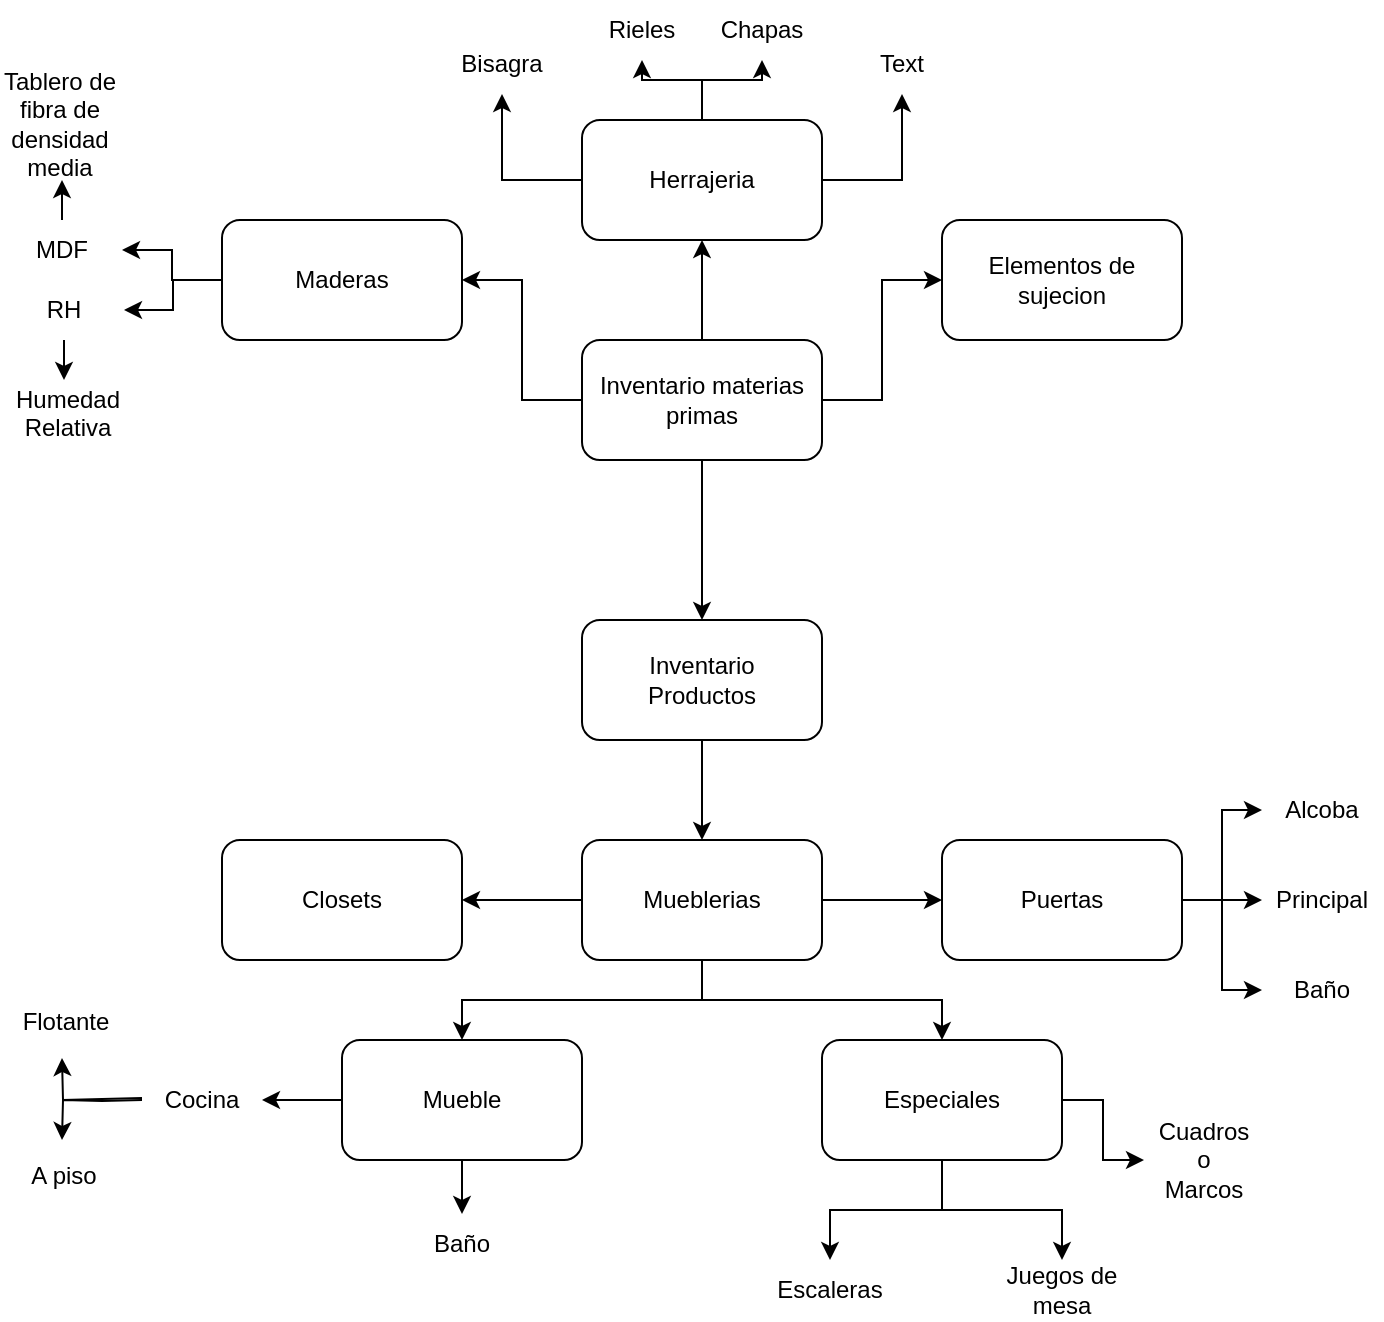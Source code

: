 <mxfile version="21.4.0" type="github">
  <diagram id="C5RBs43oDa-KdzZeNtuy" name="Page-1">
    <mxGraphModel dx="794" dy="386" grid="1" gridSize="10" guides="1" tooltips="1" connect="1" arrows="1" fold="1" page="1" pageScale="1" pageWidth="827" pageHeight="1169" math="0" shadow="0">
      <root>
        <mxCell id="WIyWlLk6GJQsqaUBKTNV-0" />
        <mxCell id="WIyWlLk6GJQsqaUBKTNV-1" parent="WIyWlLk6GJQsqaUBKTNV-0" />
        <mxCell id="c_pt0YBGKiUtGB9aewrk-6" value="" style="edgeStyle=orthogonalEdgeStyle;rounded=0;orthogonalLoop=1;jettySize=auto;html=1;" edge="1" parent="WIyWlLk6GJQsqaUBKTNV-1" source="c_pt0YBGKiUtGB9aewrk-4" target="c_pt0YBGKiUtGB9aewrk-5">
          <mxGeometry relative="1" as="geometry" />
        </mxCell>
        <mxCell id="c_pt0YBGKiUtGB9aewrk-12" style="edgeStyle=orthogonalEdgeStyle;rounded=0;orthogonalLoop=1;jettySize=auto;html=1;" edge="1" parent="WIyWlLk6GJQsqaUBKTNV-1" source="c_pt0YBGKiUtGB9aewrk-4" target="c_pt0YBGKiUtGB9aewrk-18">
          <mxGeometry relative="1" as="geometry">
            <mxPoint x="200" y="230" as="targetPoint" />
          </mxGeometry>
        </mxCell>
        <mxCell id="c_pt0YBGKiUtGB9aewrk-13" style="edgeStyle=orthogonalEdgeStyle;rounded=0;orthogonalLoop=1;jettySize=auto;html=1;" edge="1" parent="WIyWlLk6GJQsqaUBKTNV-1" source="c_pt0YBGKiUtGB9aewrk-4" target="c_pt0YBGKiUtGB9aewrk-14">
          <mxGeometry relative="1" as="geometry">
            <mxPoint x="560" y="230" as="targetPoint" />
          </mxGeometry>
        </mxCell>
        <mxCell id="c_pt0YBGKiUtGB9aewrk-16" style="edgeStyle=orthogonalEdgeStyle;rounded=0;orthogonalLoop=1;jettySize=auto;html=1;" edge="1" parent="WIyWlLk6GJQsqaUBKTNV-1" source="c_pt0YBGKiUtGB9aewrk-4" target="c_pt0YBGKiUtGB9aewrk-17">
          <mxGeometry relative="1" as="geometry">
            <mxPoint x="380" y="180" as="targetPoint" />
          </mxGeometry>
        </mxCell>
        <mxCell id="c_pt0YBGKiUtGB9aewrk-4" value="Inventario materias primas" style="rounded=1;whiteSpace=wrap;html=1;" vertex="1" parent="WIyWlLk6GJQsqaUBKTNV-1">
          <mxGeometry x="320" y="260" width="120" height="60" as="geometry" />
        </mxCell>
        <mxCell id="c_pt0YBGKiUtGB9aewrk-7" style="edgeStyle=orthogonalEdgeStyle;rounded=0;orthogonalLoop=1;jettySize=auto;html=1;" edge="1" parent="WIyWlLk6GJQsqaUBKTNV-1" source="c_pt0YBGKiUtGB9aewrk-5" target="c_pt0YBGKiUtGB9aewrk-19">
          <mxGeometry relative="1" as="geometry">
            <mxPoint x="380" y="540" as="targetPoint" />
          </mxGeometry>
        </mxCell>
        <mxCell id="c_pt0YBGKiUtGB9aewrk-5" value="&lt;div&gt;Inventario&lt;/div&gt;&lt;div&gt;Productos&lt;br&gt;&lt;/div&gt;" style="whiteSpace=wrap;html=1;rounded=1;" vertex="1" parent="WIyWlLk6GJQsqaUBKTNV-1">
          <mxGeometry x="320" y="400" width="120" height="60" as="geometry" />
        </mxCell>
        <mxCell id="c_pt0YBGKiUtGB9aewrk-14" value="&lt;div&gt;Elementos de sujecion&lt;/div&gt;" style="rounded=1;whiteSpace=wrap;html=1;" vertex="1" parent="WIyWlLk6GJQsqaUBKTNV-1">
          <mxGeometry x="500" y="200" width="120" height="60" as="geometry" />
        </mxCell>
        <mxCell id="c_pt0YBGKiUtGB9aewrk-114" style="edgeStyle=orthogonalEdgeStyle;rounded=0;orthogonalLoop=1;jettySize=auto;html=1;entryX=0.5;entryY=1;entryDx=0;entryDy=0;" edge="1" parent="WIyWlLk6GJQsqaUBKTNV-1" source="c_pt0YBGKiUtGB9aewrk-17" target="c_pt0YBGKiUtGB9aewrk-112">
          <mxGeometry relative="1" as="geometry" />
        </mxCell>
        <mxCell id="c_pt0YBGKiUtGB9aewrk-115" style="edgeStyle=orthogonalEdgeStyle;rounded=0;orthogonalLoop=1;jettySize=auto;html=1;" edge="1" parent="WIyWlLk6GJQsqaUBKTNV-1" source="c_pt0YBGKiUtGB9aewrk-17" target="c_pt0YBGKiUtGB9aewrk-113">
          <mxGeometry relative="1" as="geometry" />
        </mxCell>
        <mxCell id="c_pt0YBGKiUtGB9aewrk-117" style="edgeStyle=orthogonalEdgeStyle;rounded=0;orthogonalLoop=1;jettySize=auto;html=1;" edge="1" parent="WIyWlLk6GJQsqaUBKTNV-1" source="c_pt0YBGKiUtGB9aewrk-17" target="c_pt0YBGKiUtGB9aewrk-116">
          <mxGeometry relative="1" as="geometry" />
        </mxCell>
        <mxCell id="c_pt0YBGKiUtGB9aewrk-119" style="edgeStyle=orthogonalEdgeStyle;rounded=0;orthogonalLoop=1;jettySize=auto;html=1;entryX=0.5;entryY=1;entryDx=0;entryDy=0;" edge="1" parent="WIyWlLk6GJQsqaUBKTNV-1" source="c_pt0YBGKiUtGB9aewrk-17" target="c_pt0YBGKiUtGB9aewrk-118">
          <mxGeometry relative="1" as="geometry" />
        </mxCell>
        <mxCell id="c_pt0YBGKiUtGB9aewrk-17" value="Herrajeria" style="rounded=1;whiteSpace=wrap;html=1;" vertex="1" parent="WIyWlLk6GJQsqaUBKTNV-1">
          <mxGeometry x="320" y="150" width="120" height="60" as="geometry" />
        </mxCell>
        <mxCell id="c_pt0YBGKiUtGB9aewrk-100" style="edgeStyle=orthogonalEdgeStyle;rounded=0;orthogonalLoop=1;jettySize=auto;html=1;" edge="1" parent="WIyWlLk6GJQsqaUBKTNV-1" source="c_pt0YBGKiUtGB9aewrk-18" target="c_pt0YBGKiUtGB9aewrk-99">
          <mxGeometry relative="1" as="geometry" />
        </mxCell>
        <mxCell id="c_pt0YBGKiUtGB9aewrk-101" style="edgeStyle=orthogonalEdgeStyle;rounded=0;orthogonalLoop=1;jettySize=auto;html=1;" edge="1" parent="WIyWlLk6GJQsqaUBKTNV-1" source="c_pt0YBGKiUtGB9aewrk-18" target="c_pt0YBGKiUtGB9aewrk-98">
          <mxGeometry relative="1" as="geometry" />
        </mxCell>
        <mxCell id="c_pt0YBGKiUtGB9aewrk-18" value="Maderas" style="rounded=1;whiteSpace=wrap;html=1;" vertex="1" parent="WIyWlLk6GJQsqaUBKTNV-1">
          <mxGeometry x="140" y="200" width="120" height="60" as="geometry" />
        </mxCell>
        <mxCell id="c_pt0YBGKiUtGB9aewrk-26" style="edgeStyle=orthogonalEdgeStyle;rounded=0;orthogonalLoop=1;jettySize=auto;html=1;" edge="1" parent="WIyWlLk6GJQsqaUBKTNV-1">
          <mxGeometry relative="1" as="geometry">
            <mxPoint x="500" y="540" as="targetPoint" />
            <mxPoint x="440" y="540" as="sourcePoint" />
          </mxGeometry>
        </mxCell>
        <mxCell id="c_pt0YBGKiUtGB9aewrk-27" style="edgeStyle=orthogonalEdgeStyle;rounded=0;orthogonalLoop=1;jettySize=auto;html=1;" edge="1" parent="WIyWlLk6GJQsqaUBKTNV-1" source="c_pt0YBGKiUtGB9aewrk-19">
          <mxGeometry relative="1" as="geometry">
            <mxPoint x="260" y="540" as="targetPoint" />
          </mxGeometry>
        </mxCell>
        <mxCell id="c_pt0YBGKiUtGB9aewrk-40" style="edgeStyle=orthogonalEdgeStyle;rounded=0;orthogonalLoop=1;jettySize=auto;html=1;" edge="1" parent="WIyWlLk6GJQsqaUBKTNV-1" source="c_pt0YBGKiUtGB9aewrk-19" target="c_pt0YBGKiUtGB9aewrk-38">
          <mxGeometry relative="1" as="geometry" />
        </mxCell>
        <mxCell id="c_pt0YBGKiUtGB9aewrk-41" style="edgeStyle=orthogonalEdgeStyle;rounded=0;orthogonalLoop=1;jettySize=auto;html=1;entryX=0.5;entryY=0;entryDx=0;entryDy=0;" edge="1" parent="WIyWlLk6GJQsqaUBKTNV-1" source="c_pt0YBGKiUtGB9aewrk-19" target="c_pt0YBGKiUtGB9aewrk-39">
          <mxGeometry relative="1" as="geometry" />
        </mxCell>
        <mxCell id="c_pt0YBGKiUtGB9aewrk-19" value="Mueblerias" style="rounded=1;whiteSpace=wrap;html=1;" vertex="1" parent="WIyWlLk6GJQsqaUBKTNV-1">
          <mxGeometry x="320" y="510" width="120" height="60" as="geometry" />
        </mxCell>
        <mxCell id="c_pt0YBGKiUtGB9aewrk-65" style="edgeStyle=orthogonalEdgeStyle;rounded=0;orthogonalLoop=1;jettySize=auto;html=1;entryX=0;entryY=0.5;entryDx=0;entryDy=0;" edge="1" parent="WIyWlLk6GJQsqaUBKTNV-1" source="c_pt0YBGKiUtGB9aewrk-32" target="c_pt0YBGKiUtGB9aewrk-64">
          <mxGeometry relative="1" as="geometry" />
        </mxCell>
        <mxCell id="c_pt0YBGKiUtGB9aewrk-68" style="edgeStyle=orthogonalEdgeStyle;rounded=0;orthogonalLoop=1;jettySize=auto;html=1;entryX=0;entryY=0.5;entryDx=0;entryDy=0;" edge="1" parent="WIyWlLk6GJQsqaUBKTNV-1" source="c_pt0YBGKiUtGB9aewrk-32" target="c_pt0YBGKiUtGB9aewrk-67">
          <mxGeometry relative="1" as="geometry" />
        </mxCell>
        <mxCell id="c_pt0YBGKiUtGB9aewrk-70" style="edgeStyle=orthogonalEdgeStyle;rounded=0;orthogonalLoop=1;jettySize=auto;html=1;entryX=0;entryY=0.5;entryDx=0;entryDy=0;" edge="1" parent="WIyWlLk6GJQsqaUBKTNV-1" source="c_pt0YBGKiUtGB9aewrk-32" target="c_pt0YBGKiUtGB9aewrk-69">
          <mxGeometry relative="1" as="geometry" />
        </mxCell>
        <mxCell id="c_pt0YBGKiUtGB9aewrk-32" value="&lt;div&gt;Puertas&lt;/div&gt;" style="rounded=1;whiteSpace=wrap;html=1;" vertex="1" parent="WIyWlLk6GJQsqaUBKTNV-1">
          <mxGeometry x="500" y="510" width="120" height="60" as="geometry" />
        </mxCell>
        <mxCell id="c_pt0YBGKiUtGB9aewrk-34" value="Closets" style="rounded=1;whiteSpace=wrap;html=1;" vertex="1" parent="WIyWlLk6GJQsqaUBKTNV-1">
          <mxGeometry x="140" y="510" width="120" height="60" as="geometry" />
        </mxCell>
        <mxCell id="c_pt0YBGKiUtGB9aewrk-72" style="edgeStyle=orthogonalEdgeStyle;rounded=0;orthogonalLoop=1;jettySize=auto;html=1;" edge="1" parent="WIyWlLk6GJQsqaUBKTNV-1" source="c_pt0YBGKiUtGB9aewrk-38" target="c_pt0YBGKiUtGB9aewrk-71">
          <mxGeometry relative="1" as="geometry" />
        </mxCell>
        <mxCell id="c_pt0YBGKiUtGB9aewrk-89" style="edgeStyle=orthogonalEdgeStyle;rounded=0;orthogonalLoop=1;jettySize=auto;html=1;entryX=0.5;entryY=0;entryDx=0;entryDy=0;" edge="1" parent="WIyWlLk6GJQsqaUBKTNV-1" source="c_pt0YBGKiUtGB9aewrk-38" target="c_pt0YBGKiUtGB9aewrk-77">
          <mxGeometry relative="1" as="geometry" />
        </mxCell>
        <mxCell id="c_pt0YBGKiUtGB9aewrk-38" value="&lt;div&gt;Mueble&lt;/div&gt;" style="rounded=1;whiteSpace=wrap;html=1;" vertex="1" parent="WIyWlLk6GJQsqaUBKTNV-1">
          <mxGeometry x="200" y="610" width="120" height="60" as="geometry" />
        </mxCell>
        <mxCell id="c_pt0YBGKiUtGB9aewrk-86" style="edgeStyle=orthogonalEdgeStyle;rounded=0;orthogonalLoop=1;jettySize=auto;html=1;entryX=0.5;entryY=0;entryDx=0;entryDy=0;" edge="1" parent="WIyWlLk6GJQsqaUBKTNV-1" source="c_pt0YBGKiUtGB9aewrk-39" target="c_pt0YBGKiUtGB9aewrk-84">
          <mxGeometry relative="1" as="geometry" />
        </mxCell>
        <mxCell id="c_pt0YBGKiUtGB9aewrk-88" style="edgeStyle=orthogonalEdgeStyle;rounded=0;orthogonalLoop=1;jettySize=auto;html=1;entryX=0;entryY=0.5;entryDx=0;entryDy=0;" edge="1" parent="WIyWlLk6GJQsqaUBKTNV-1" source="c_pt0YBGKiUtGB9aewrk-39" target="c_pt0YBGKiUtGB9aewrk-87">
          <mxGeometry relative="1" as="geometry" />
        </mxCell>
        <mxCell id="c_pt0YBGKiUtGB9aewrk-95" style="edgeStyle=orthogonalEdgeStyle;rounded=0;orthogonalLoop=1;jettySize=auto;html=1;" edge="1" parent="WIyWlLk6GJQsqaUBKTNV-1" source="c_pt0YBGKiUtGB9aewrk-39" target="c_pt0YBGKiUtGB9aewrk-83">
          <mxGeometry relative="1" as="geometry" />
        </mxCell>
        <mxCell id="c_pt0YBGKiUtGB9aewrk-39" value="Especiales" style="rounded=1;whiteSpace=wrap;html=1;" vertex="1" parent="WIyWlLk6GJQsqaUBKTNV-1">
          <mxGeometry x="440" y="610" width="120" height="60" as="geometry" />
        </mxCell>
        <mxCell id="c_pt0YBGKiUtGB9aewrk-64" value="Alcoba" style="text;html=1;strokeColor=none;fillColor=none;align=center;verticalAlign=middle;whiteSpace=wrap;rounded=0;" vertex="1" parent="WIyWlLk6GJQsqaUBKTNV-1">
          <mxGeometry x="660" y="480" width="60" height="30" as="geometry" />
        </mxCell>
        <mxCell id="c_pt0YBGKiUtGB9aewrk-67" value="Principal" style="text;html=1;strokeColor=none;fillColor=none;align=center;verticalAlign=middle;whiteSpace=wrap;rounded=0;" vertex="1" parent="WIyWlLk6GJQsqaUBKTNV-1">
          <mxGeometry x="660" y="525" width="60" height="30" as="geometry" />
        </mxCell>
        <mxCell id="c_pt0YBGKiUtGB9aewrk-69" value="&lt;div&gt;Baño&lt;/div&gt;" style="text;html=1;strokeColor=none;fillColor=none;align=center;verticalAlign=middle;whiteSpace=wrap;rounded=0;" vertex="1" parent="WIyWlLk6GJQsqaUBKTNV-1">
          <mxGeometry x="660" y="570" width="60" height="30" as="geometry" />
        </mxCell>
        <mxCell id="c_pt0YBGKiUtGB9aewrk-90" style="edgeStyle=orthogonalEdgeStyle;rounded=0;orthogonalLoop=1;jettySize=auto;html=1;" edge="1" parent="WIyWlLk6GJQsqaUBKTNV-1">
          <mxGeometry relative="1" as="geometry">
            <mxPoint x="60" y="619" as="targetPoint" />
            <mxPoint x="100" y="639" as="sourcePoint" />
          </mxGeometry>
        </mxCell>
        <mxCell id="c_pt0YBGKiUtGB9aewrk-92" style="edgeStyle=orthogonalEdgeStyle;rounded=0;orthogonalLoop=1;jettySize=auto;html=1;" edge="1" parent="WIyWlLk6GJQsqaUBKTNV-1">
          <mxGeometry relative="1" as="geometry">
            <mxPoint x="60" y="660" as="targetPoint" />
            <mxPoint x="100" y="640" as="sourcePoint" />
          </mxGeometry>
        </mxCell>
        <mxCell id="c_pt0YBGKiUtGB9aewrk-71" value="&lt;div&gt;Cocina&lt;/div&gt;" style="text;html=1;strokeColor=none;fillColor=none;align=center;verticalAlign=middle;whiteSpace=wrap;rounded=0;" vertex="1" parent="WIyWlLk6GJQsqaUBKTNV-1">
          <mxGeometry x="100" y="625" width="60" height="30" as="geometry" />
        </mxCell>
        <mxCell id="c_pt0YBGKiUtGB9aewrk-77" value="Baño" style="text;html=1;strokeColor=none;fillColor=none;align=center;verticalAlign=middle;whiteSpace=wrap;rounded=0;" vertex="1" parent="WIyWlLk6GJQsqaUBKTNV-1">
          <mxGeometry x="230" y="697" width="60" height="30" as="geometry" />
        </mxCell>
        <mxCell id="c_pt0YBGKiUtGB9aewrk-83" value="Escaleras" style="text;html=1;strokeColor=none;fillColor=none;align=center;verticalAlign=middle;whiteSpace=wrap;rounded=0;" vertex="1" parent="WIyWlLk6GJQsqaUBKTNV-1">
          <mxGeometry x="414" y="720" width="60" height="30" as="geometry" />
        </mxCell>
        <mxCell id="c_pt0YBGKiUtGB9aewrk-84" value="&lt;div&gt;Juegos de mesa&lt;/div&gt;" style="text;html=1;strokeColor=none;fillColor=none;align=center;verticalAlign=middle;whiteSpace=wrap;rounded=0;" vertex="1" parent="WIyWlLk6GJQsqaUBKTNV-1">
          <mxGeometry x="530" y="720" width="60" height="30" as="geometry" />
        </mxCell>
        <mxCell id="c_pt0YBGKiUtGB9aewrk-87" value="&lt;div&gt;Cuadros&lt;/div&gt;&lt;div&gt;o&lt;/div&gt;&lt;div&gt;Marcos&lt;br&gt;&lt;/div&gt;" style="text;html=1;strokeColor=none;fillColor=none;align=center;verticalAlign=middle;whiteSpace=wrap;rounded=0;" vertex="1" parent="WIyWlLk6GJQsqaUBKTNV-1">
          <mxGeometry x="601" y="655" width="60" height="30" as="geometry" />
        </mxCell>
        <mxCell id="c_pt0YBGKiUtGB9aewrk-91" value="Flotante" style="text;html=1;strokeColor=none;fillColor=none;align=center;verticalAlign=middle;whiteSpace=wrap;rounded=0;" vertex="1" parent="WIyWlLk6GJQsqaUBKTNV-1">
          <mxGeometry x="32" y="586" width="60" height="30" as="geometry" />
        </mxCell>
        <mxCell id="c_pt0YBGKiUtGB9aewrk-93" value="A piso" style="text;html=1;strokeColor=none;fillColor=none;align=center;verticalAlign=middle;whiteSpace=wrap;rounded=0;" vertex="1" parent="WIyWlLk6GJQsqaUBKTNV-1">
          <mxGeometry x="31" y="663" width="60" height="30" as="geometry" />
        </mxCell>
        <mxCell id="c_pt0YBGKiUtGB9aewrk-104" style="edgeStyle=orthogonalEdgeStyle;rounded=0;orthogonalLoop=1;jettySize=auto;html=1;" edge="1" parent="WIyWlLk6GJQsqaUBKTNV-1" source="c_pt0YBGKiUtGB9aewrk-98">
          <mxGeometry relative="1" as="geometry">
            <mxPoint x="61" y="280" as="targetPoint" />
          </mxGeometry>
        </mxCell>
        <mxCell id="c_pt0YBGKiUtGB9aewrk-98" value="RH" style="text;html=1;strokeColor=none;fillColor=none;align=center;verticalAlign=middle;whiteSpace=wrap;rounded=0;" vertex="1" parent="WIyWlLk6GJQsqaUBKTNV-1">
          <mxGeometry x="31" y="230" width="60" height="30" as="geometry" />
        </mxCell>
        <mxCell id="c_pt0YBGKiUtGB9aewrk-102" style="edgeStyle=orthogonalEdgeStyle;rounded=0;orthogonalLoop=1;jettySize=auto;html=1;" edge="1" parent="WIyWlLk6GJQsqaUBKTNV-1" source="c_pt0YBGKiUtGB9aewrk-99">
          <mxGeometry relative="1" as="geometry">
            <mxPoint x="60" y="180" as="targetPoint" />
          </mxGeometry>
        </mxCell>
        <mxCell id="c_pt0YBGKiUtGB9aewrk-99" value="MDF" style="text;html=1;strokeColor=none;fillColor=none;align=center;verticalAlign=middle;whiteSpace=wrap;rounded=0;" vertex="1" parent="WIyWlLk6GJQsqaUBKTNV-1">
          <mxGeometry x="30" y="200" width="60" height="30" as="geometry" />
        </mxCell>
        <mxCell id="c_pt0YBGKiUtGB9aewrk-103" value="Tablero de fibra de densidad media" style="text;html=1;strokeColor=none;fillColor=none;align=center;verticalAlign=middle;whiteSpace=wrap;rounded=0;" vertex="1" parent="WIyWlLk6GJQsqaUBKTNV-1">
          <mxGeometry x="29" y="137" width="60" height="30" as="geometry" />
        </mxCell>
        <mxCell id="c_pt0YBGKiUtGB9aewrk-105" value="&#xa;Humedad Relativa&#xa;&#xa;" style="text;html=1;strokeColor=none;fillColor=none;align=center;verticalAlign=middle;whiteSpace=wrap;rounded=0;" vertex="1" parent="WIyWlLk6GJQsqaUBKTNV-1">
          <mxGeometry x="33" y="289" width="60" height="30" as="geometry" />
        </mxCell>
        <mxCell id="c_pt0YBGKiUtGB9aewrk-112" value="Rieles" style="text;html=1;strokeColor=none;fillColor=none;align=center;verticalAlign=middle;whiteSpace=wrap;rounded=0;" vertex="1" parent="WIyWlLk6GJQsqaUBKTNV-1">
          <mxGeometry x="320" y="90" width="60" height="30" as="geometry" />
        </mxCell>
        <mxCell id="c_pt0YBGKiUtGB9aewrk-113" value="Chapas" style="text;html=1;strokeColor=none;fillColor=none;align=center;verticalAlign=middle;whiteSpace=wrap;rounded=0;" vertex="1" parent="WIyWlLk6GJQsqaUBKTNV-1">
          <mxGeometry x="380" y="90" width="60" height="30" as="geometry" />
        </mxCell>
        <mxCell id="c_pt0YBGKiUtGB9aewrk-116" value="Bisagra" style="text;html=1;strokeColor=none;fillColor=none;align=center;verticalAlign=middle;whiteSpace=wrap;rounded=0;" vertex="1" parent="WIyWlLk6GJQsqaUBKTNV-1">
          <mxGeometry x="250" y="107" width="60" height="30" as="geometry" />
        </mxCell>
        <mxCell id="c_pt0YBGKiUtGB9aewrk-118" value="Text" style="text;html=1;strokeColor=none;fillColor=none;align=center;verticalAlign=middle;whiteSpace=wrap;rounded=0;" vertex="1" parent="WIyWlLk6GJQsqaUBKTNV-1">
          <mxGeometry x="450" y="107" width="60" height="30" as="geometry" />
        </mxCell>
      </root>
    </mxGraphModel>
  </diagram>
</mxfile>
